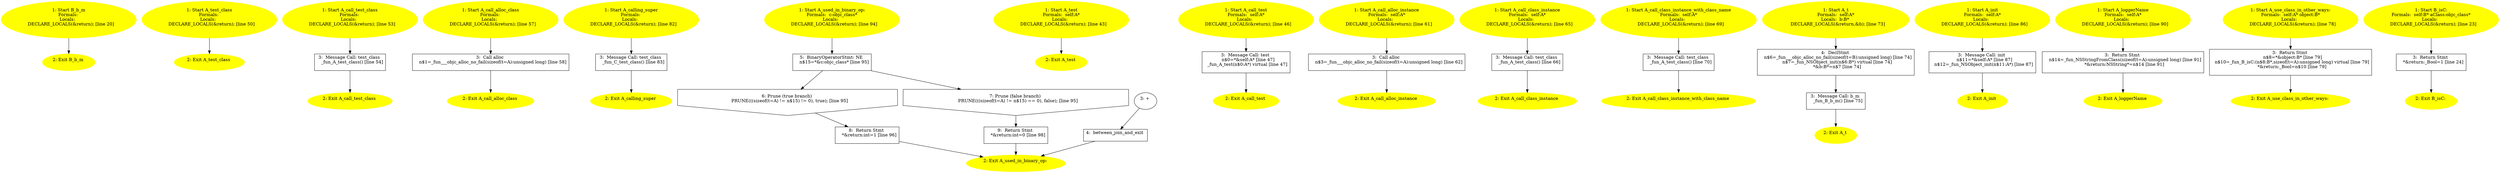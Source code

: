 /* @generated */
digraph iCFG {
"b_m#B#class.82af96ad418803b2f96fc1bfa1572c10_1" [label="1: Start B_b_m\nFormals: \nLocals:  \n   DECLARE_LOCALS(&return); [line 20]\n " color=yellow style=filled]
	

	 "b_m#B#class.82af96ad418803b2f96fc1bfa1572c10_1" -> "b_m#B#class.82af96ad418803b2f96fc1bfa1572c10_2" ;
"b_m#B#class.82af96ad418803b2f96fc1bfa1572c10_2" [label="2: Exit B_b_m \n  " color=yellow style=filled]
	

"test_class#A#class.97324b18f626e66a3c32cec03286eb8d_1" [label="1: Start A_test_class\nFormals: \nLocals:  \n   DECLARE_LOCALS(&return); [line 50]\n " color=yellow style=filled]
	

	 "test_class#A#class.97324b18f626e66a3c32cec03286eb8d_1" -> "test_class#A#class.97324b18f626e66a3c32cec03286eb8d_2" ;
"test_class#A#class.97324b18f626e66a3c32cec03286eb8d_2" [label="2: Exit A_test_class \n  " color=yellow style=filled]
	

"call_test_class#A#class.cc4e8c6ada1c4f85dad976d179e36c9a_1" [label="1: Start A_call_test_class\nFormals: \nLocals:  \n   DECLARE_LOCALS(&return); [line 53]\n " color=yellow style=filled]
	

	 "call_test_class#A#class.cc4e8c6ada1c4f85dad976d179e36c9a_1" -> "call_test_class#A#class.cc4e8c6ada1c4f85dad976d179e36c9a_3" ;
"call_test_class#A#class.cc4e8c6ada1c4f85dad976d179e36c9a_2" [label="2: Exit A_call_test_class \n  " color=yellow style=filled]
	

"call_test_class#A#class.cc4e8c6ada1c4f85dad976d179e36c9a_3" [label="3:  Message Call: test_class \n   _fun_A_test_class() [line 54]\n " shape="box"]
	

	 "call_test_class#A#class.cc4e8c6ada1c4f85dad976d179e36c9a_3" -> "call_test_class#A#class.cc4e8c6ada1c4f85dad976d179e36c9a_2" ;
"call_alloc_class#A#class.0cef99601cab56333305f5f96f227079_1" [label="1: Start A_call_alloc_class\nFormals: \nLocals:  \n   DECLARE_LOCALS(&return); [line 57]\n " color=yellow style=filled]
	

	 "call_alloc_class#A#class.0cef99601cab56333305f5f96f227079_1" -> "call_alloc_class#A#class.0cef99601cab56333305f5f96f227079_3" ;
"call_alloc_class#A#class.0cef99601cab56333305f5f96f227079_2" [label="2: Exit A_call_alloc_class \n  " color=yellow style=filled]
	

"call_alloc_class#A#class.0cef99601cab56333305f5f96f227079_3" [label="3:  Call alloc \n   n$1=_fun___objc_alloc_no_fail(sizeof(t=A):unsigned long) [line 58]\n " shape="box"]
	

	 "call_alloc_class#A#class.0cef99601cab56333305f5f96f227079_3" -> "call_alloc_class#A#class.0cef99601cab56333305f5f96f227079_2" ;
"calling_super#A#class.0edc1d1d1c4ade7cd9adaa77e7322ad1_1" [label="1: Start A_calling_super\nFormals: \nLocals:  \n   DECLARE_LOCALS(&return); [line 82]\n " color=yellow style=filled]
	

	 "calling_super#A#class.0edc1d1d1c4ade7cd9adaa77e7322ad1_1" -> "calling_super#A#class.0edc1d1d1c4ade7cd9adaa77e7322ad1_3" ;
"calling_super#A#class.0edc1d1d1c4ade7cd9adaa77e7322ad1_2" [label="2: Exit A_calling_super \n  " color=yellow style=filled]
	

"calling_super#A#class.0edc1d1d1c4ade7cd9adaa77e7322ad1_3" [label="3:  Message Call: test_class \n   _fun_C_test_class() [line 83]\n " shape="box"]
	

	 "calling_super#A#class.0edc1d1d1c4ade7cd9adaa77e7322ad1_3" -> "calling_super#A#class.0edc1d1d1c4ade7cd9adaa77e7322ad1_2" ;
"used_in_binary_op:#A#class.9f855a338b344f4b5060d2d4a2a955ed_1" [label="1: Start A_used_in_binary_op:\nFormals:  c:objc_class*\nLocals:  \n   DECLARE_LOCALS(&return); [line 94]\n " color=yellow style=filled]
	

	 "used_in_binary_op:#A#class.9f855a338b344f4b5060d2d4a2a955ed_1" -> "used_in_binary_op:#A#class.9f855a338b344f4b5060d2d4a2a955ed_5" ;
"used_in_binary_op:#A#class.9f855a338b344f4b5060d2d4a2a955ed_2" [label="2: Exit A_used_in_binary_op: \n  " color=yellow style=filled]
	

"used_in_binary_op:#A#class.9f855a338b344f4b5060d2d4a2a955ed_3" [label="3: + \n  " ]
	

	 "used_in_binary_op:#A#class.9f855a338b344f4b5060d2d4a2a955ed_3" -> "used_in_binary_op:#A#class.9f855a338b344f4b5060d2d4a2a955ed_4" ;
"used_in_binary_op:#A#class.9f855a338b344f4b5060d2d4a2a955ed_4" [label="4:  between_join_and_exit \n  " shape="box"]
	

	 "used_in_binary_op:#A#class.9f855a338b344f4b5060d2d4a2a955ed_4" -> "used_in_binary_op:#A#class.9f855a338b344f4b5060d2d4a2a955ed_2" ;
"used_in_binary_op:#A#class.9f855a338b344f4b5060d2d4a2a955ed_5" [label="5:  BinaryOperatorStmt: NE \n   n$15=*&c:objc_class* [line 95]\n " shape="box"]
	

	 "used_in_binary_op:#A#class.9f855a338b344f4b5060d2d4a2a955ed_5" -> "used_in_binary_op:#A#class.9f855a338b344f4b5060d2d4a2a955ed_6" ;
	 "used_in_binary_op:#A#class.9f855a338b344f4b5060d2d4a2a955ed_5" -> "used_in_binary_op:#A#class.9f855a338b344f4b5060d2d4a2a955ed_7" ;
"used_in_binary_op:#A#class.9f855a338b344f4b5060d2d4a2a955ed_6" [label="6: Prune (true branch) \n   PRUNE(((sizeof(t=A) != n$15) != 0), true); [line 95]\n " shape="invhouse"]
	

	 "used_in_binary_op:#A#class.9f855a338b344f4b5060d2d4a2a955ed_6" -> "used_in_binary_op:#A#class.9f855a338b344f4b5060d2d4a2a955ed_8" ;
"used_in_binary_op:#A#class.9f855a338b344f4b5060d2d4a2a955ed_7" [label="7: Prune (false branch) \n   PRUNE(((sizeof(t=A) != n$15) == 0), false); [line 95]\n " shape="invhouse"]
	

	 "used_in_binary_op:#A#class.9f855a338b344f4b5060d2d4a2a955ed_7" -> "used_in_binary_op:#A#class.9f855a338b344f4b5060d2d4a2a955ed_9" ;
"used_in_binary_op:#A#class.9f855a338b344f4b5060d2d4a2a955ed_8" [label="8:  Return Stmt \n   *&return:int=1 [line 96]\n " shape="box"]
	

	 "used_in_binary_op:#A#class.9f855a338b344f4b5060d2d4a2a955ed_8" -> "used_in_binary_op:#A#class.9f855a338b344f4b5060d2d4a2a955ed_2" ;
"used_in_binary_op:#A#class.9f855a338b344f4b5060d2d4a2a955ed_9" [label="9:  Return Stmt \n   *&return:int=0 [line 98]\n " shape="box"]
	

	 "used_in_binary_op:#A#class.9f855a338b344f4b5060d2d4a2a955ed_9" -> "used_in_binary_op:#A#class.9f855a338b344f4b5060d2d4a2a955ed_2" ;
"test#A#instance.561395dd5ffb844cbbb6c52cf21ce047_1" [label="1: Start A_test\nFormals:  self:A*\nLocals:  \n   DECLARE_LOCALS(&return); [line 43]\n " color=yellow style=filled]
	

	 "test#A#instance.561395dd5ffb844cbbb6c52cf21ce047_1" -> "test#A#instance.561395dd5ffb844cbbb6c52cf21ce047_2" ;
"test#A#instance.561395dd5ffb844cbbb6c52cf21ce047_2" [label="2: Exit A_test \n  " color=yellow style=filled]
	

"call_test#A#instance.41031d78ab8c6914ebc9851c442cbd4e_1" [label="1: Start A_call_test\nFormals:  self:A*\nLocals:  \n   DECLARE_LOCALS(&return); [line 46]\n " color=yellow style=filled]
	

	 "call_test#A#instance.41031d78ab8c6914ebc9851c442cbd4e_1" -> "call_test#A#instance.41031d78ab8c6914ebc9851c442cbd4e_3" ;
"call_test#A#instance.41031d78ab8c6914ebc9851c442cbd4e_2" [label="2: Exit A_call_test \n  " color=yellow style=filled]
	

"call_test#A#instance.41031d78ab8c6914ebc9851c442cbd4e_3" [label="3:  Message Call: test \n   n$0=*&self:A* [line 47]\n  _fun_A_test(n$0:A*) virtual [line 47]\n " shape="box"]
	

	 "call_test#A#instance.41031d78ab8c6914ebc9851c442cbd4e_3" -> "call_test#A#instance.41031d78ab8c6914ebc9851c442cbd4e_2" ;
"call_alloc_instance#A#instance.70a20314d55f22fb46408deb70d9aabb_1" [label="1: Start A_call_alloc_instance\nFormals:  self:A*\nLocals:  \n   DECLARE_LOCALS(&return); [line 61]\n " color=yellow style=filled]
	

	 "call_alloc_instance#A#instance.70a20314d55f22fb46408deb70d9aabb_1" -> "call_alloc_instance#A#instance.70a20314d55f22fb46408deb70d9aabb_3" ;
"call_alloc_instance#A#instance.70a20314d55f22fb46408deb70d9aabb_2" [label="2: Exit A_call_alloc_instance \n  " color=yellow style=filled]
	

"call_alloc_instance#A#instance.70a20314d55f22fb46408deb70d9aabb_3" [label="3:  Call alloc \n   n$3=_fun___objc_alloc_no_fail(sizeof(t=A):unsigned long) [line 62]\n " shape="box"]
	

	 "call_alloc_instance#A#instance.70a20314d55f22fb46408deb70d9aabb_3" -> "call_alloc_instance#A#instance.70a20314d55f22fb46408deb70d9aabb_2" ;
"call_class_instance#A#instance.eb1ae02cd94582eb1fc7cb426794f9f0_1" [label="1: Start A_call_class_instance\nFormals:  self:A*\nLocals:  \n   DECLARE_LOCALS(&return); [line 65]\n " color=yellow style=filled]
	

	 "call_class_instance#A#instance.eb1ae02cd94582eb1fc7cb426794f9f0_1" -> "call_class_instance#A#instance.eb1ae02cd94582eb1fc7cb426794f9f0_3" ;
"call_class_instance#A#instance.eb1ae02cd94582eb1fc7cb426794f9f0_2" [label="2: Exit A_call_class_instance \n  " color=yellow style=filled]
	

"call_class_instance#A#instance.eb1ae02cd94582eb1fc7cb426794f9f0_3" [label="3:  Message Call: test_class \n   _fun_A_test_class() [line 66]\n " shape="box"]
	

	 "call_class_instance#A#instance.eb1ae02cd94582eb1fc7cb426794f9f0_3" -> "call_class_instance#A#instance.eb1ae02cd94582eb1fc7cb426794f9f0_2" ;
"call_class_instance_with_class_name#A#instance.1baf88c0fb5549c04909fab0bed63c39_1" [label="1: Start A_call_class_instance_with_class_name\nFormals:  self:A*\nLocals:  \n   DECLARE_LOCALS(&return); [line 69]\n " color=yellow style=filled]
	

	 "call_class_instance_with_class_name#A#instance.1baf88c0fb5549c04909fab0bed63c39_1" -> "call_class_instance_with_class_name#A#instance.1baf88c0fb5549c04909fab0bed63c39_3" ;
"call_class_instance_with_class_name#A#instance.1baf88c0fb5549c04909fab0bed63c39_2" [label="2: Exit A_call_class_instance_with_class_name \n  " color=yellow style=filled]
	

"call_class_instance_with_class_name#A#instance.1baf88c0fb5549c04909fab0bed63c39_3" [label="3:  Message Call: test_class \n   _fun_A_test_class() [line 70]\n " shape="box"]
	

	 "call_class_instance_with_class_name#A#instance.1baf88c0fb5549c04909fab0bed63c39_3" -> "call_class_instance_with_class_name#A#instance.1baf88c0fb5549c04909fab0bed63c39_2" ;
"t#A#instance.e31b9a7bced712626784e2860af1a31b_1" [label="1: Start A_t\nFormals:  self:A*\nLocals:  b:B* \n   DECLARE_LOCALS(&return,&b); [line 73]\n " color=yellow style=filled]
	

	 "t#A#instance.e31b9a7bced712626784e2860af1a31b_1" -> "t#A#instance.e31b9a7bced712626784e2860af1a31b_4" ;
"t#A#instance.e31b9a7bced712626784e2860af1a31b_2" [label="2: Exit A_t \n  " color=yellow style=filled]
	

"t#A#instance.e31b9a7bced712626784e2860af1a31b_3" [label="3:  Message Call: b_m \n   _fun_B_b_m() [line 75]\n " shape="box"]
	

	 "t#A#instance.e31b9a7bced712626784e2860af1a31b_3" -> "t#A#instance.e31b9a7bced712626784e2860af1a31b_2" ;
"t#A#instance.e31b9a7bced712626784e2860af1a31b_4" [label="4:  DeclStmt \n   n$6=_fun___objc_alloc_no_fail(sizeof(t=B):unsigned long) [line 74]\n  n$7=_fun_NSObject_init(n$6:B*) virtual [line 74]\n  *&b:B*=n$7 [line 74]\n " shape="box"]
	

	 "t#A#instance.e31b9a7bced712626784e2860af1a31b_4" -> "t#A#instance.e31b9a7bced712626784e2860af1a31b_3" ;
"init#A#instance.eee79aaaddd644404e17691a7e7d809a_1" [label="1: Start A_init\nFormals:  self:A*\nLocals:  \n   DECLARE_LOCALS(&return); [line 86]\n " color=yellow style=filled]
	

	 "init#A#instance.eee79aaaddd644404e17691a7e7d809a_1" -> "init#A#instance.eee79aaaddd644404e17691a7e7d809a_3" ;
"init#A#instance.eee79aaaddd644404e17691a7e7d809a_2" [label="2: Exit A_init \n  " color=yellow style=filled]
	

"init#A#instance.eee79aaaddd644404e17691a7e7d809a_3" [label="3:  Message Call: init \n   n$11=*&self:A* [line 87]\n  n$12=_fun_NSObject_init(n$11:A*) [line 87]\n " shape="box"]
	

	 "init#A#instance.eee79aaaddd644404e17691a7e7d809a_3" -> "init#A#instance.eee79aaaddd644404e17691a7e7d809a_2" ;
"loggerName#A#instance.36b9a42412bcf7d8d3f8397eb2bcb555_1" [label="1: Start A_loggerName\nFormals:  self:A*\nLocals:  \n   DECLARE_LOCALS(&return); [line 90]\n " color=yellow style=filled]
	

	 "loggerName#A#instance.36b9a42412bcf7d8d3f8397eb2bcb555_1" -> "loggerName#A#instance.36b9a42412bcf7d8d3f8397eb2bcb555_3" ;
"loggerName#A#instance.36b9a42412bcf7d8d3f8397eb2bcb555_2" [label="2: Exit A_loggerName \n  " color=yellow style=filled]
	

"loggerName#A#instance.36b9a42412bcf7d8d3f8397eb2bcb555_3" [label="3:  Return Stmt \n   n$14=_fun_NSStringFromClass(sizeof(t=A):unsigned long) [line 91]\n  *&return:NSString*=n$14 [line 91]\n " shape="box"]
	

	 "loggerName#A#instance.36b9a42412bcf7d8d3f8397eb2bcb555_3" -> "loggerName#A#instance.36b9a42412bcf7d8d3f8397eb2bcb555_2" ;
"use_class_in_other_ways:#A#instance.cbf4e00d3f8c81248ee881a47ed7e84f_1" [label="1: Start A_use_class_in_other_ways:\nFormals:  self:A* object:B*\nLocals:  \n   DECLARE_LOCALS(&return); [line 78]\n " color=yellow style=filled]
	

	 "use_class_in_other_ways:#A#instance.cbf4e00d3f8c81248ee881a47ed7e84f_1" -> "use_class_in_other_ways:#A#instance.cbf4e00d3f8c81248ee881a47ed7e84f_3" ;
"use_class_in_other_ways:#A#instance.cbf4e00d3f8c81248ee881a47ed7e84f_2" [label="2: Exit A_use_class_in_other_ways: \n  " color=yellow style=filled]
	

"use_class_in_other_ways:#A#instance.cbf4e00d3f8c81248ee881a47ed7e84f_3" [label="3:  Return Stmt \n   n$8=*&object:B* [line 79]\n  n$10=_fun_B_isC:(n$8:B*,sizeof(t=A):unsigned long) virtual [line 79]\n  *&return:_Bool=n$10 [line 79]\n " shape="box"]
	

	 "use_class_in_other_ways:#A#instance.cbf4e00d3f8c81248ee881a47ed7e84f_3" -> "use_class_in_other_ways:#A#instance.cbf4e00d3f8c81248ee881a47ed7e84f_2" ;
"isC:#B#instance.d3c47b42de9626ee49d20d57a1f26839_1" [label="1: Start B_isC:\nFormals:  self:B* aClass:objc_class*\nLocals:  \n   DECLARE_LOCALS(&return); [line 23]\n " color=yellow style=filled]
	

	 "isC:#B#instance.d3c47b42de9626ee49d20d57a1f26839_1" -> "isC:#B#instance.d3c47b42de9626ee49d20d57a1f26839_3" ;
"isC:#B#instance.d3c47b42de9626ee49d20d57a1f26839_2" [label="2: Exit B_isC: \n  " color=yellow style=filled]
	

"isC:#B#instance.d3c47b42de9626ee49d20d57a1f26839_3" [label="3:  Return Stmt \n   *&return:_Bool=1 [line 24]\n " shape="box"]
	

	 "isC:#B#instance.d3c47b42de9626ee49d20d57a1f26839_3" -> "isC:#B#instance.d3c47b42de9626ee49d20d57a1f26839_2" ;
}
